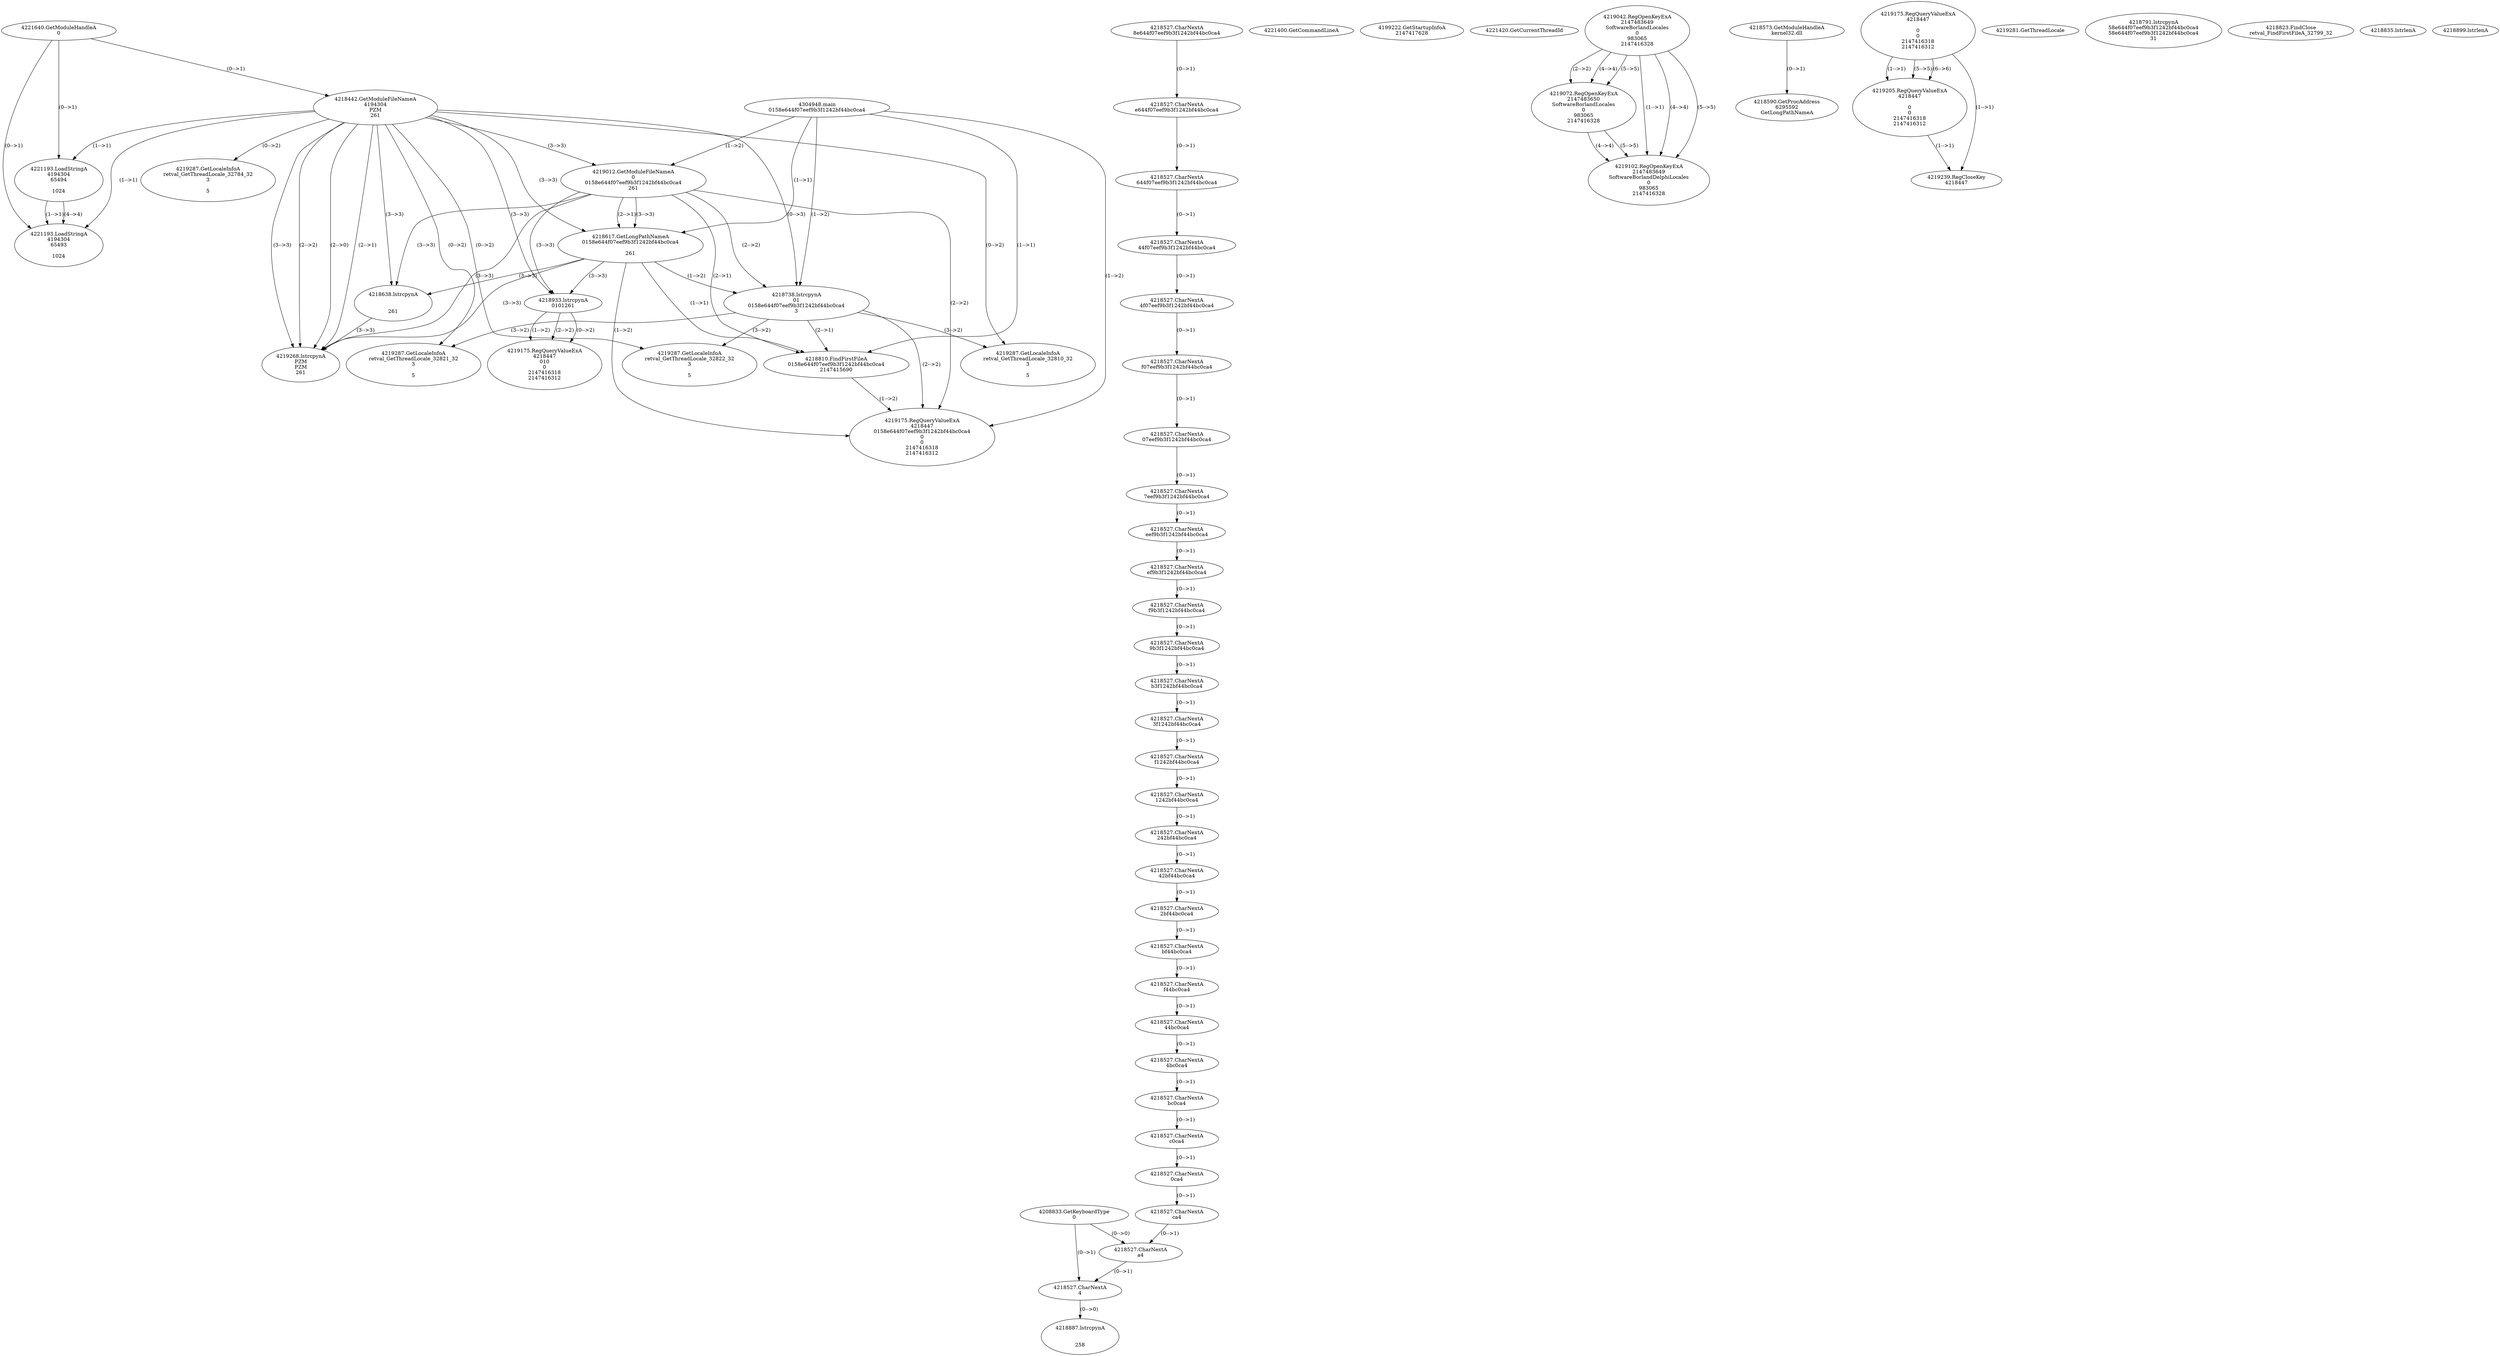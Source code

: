 // Global SCDG with merge call
digraph {
	0 [label="4304948.main
0158e644f07eef9b3f1242bf44bc0ca4"]
	1 [label="4221640.GetModuleHandleA
0"]
	2 [label="4208833.GetKeyboardType
0"]
	3 [label="4221400.GetCommandLineA
"]
	4 [label="4199222.GetStartupInfoA
2147417628"]
	5 [label="4221420.GetCurrentThreadId
"]
	6 [label="4218442.GetModuleFileNameA
4194304
PZM
261"]
	1 -> 6 [label="(0-->1)"]
	7 [label="4219012.GetModuleFileNameA
0
0158e644f07eef9b3f1242bf44bc0ca4
261"]
	0 -> 7 [label="(1-->2)"]
	6 -> 7 [label="(3-->3)"]
	8 [label="4219042.RegOpenKeyExA
2147483649
Software\Borland\Locales
0
983065
2147416328"]
	9 [label="4218573.GetModuleHandleA
kernel32.dll"]
	10 [label="4218590.GetProcAddress
6295592
GetLongPathNameA"]
	9 -> 10 [label="(0-->1)"]
	11 [label="4218617.GetLongPathNameA
0158e644f07eef9b3f1242bf44bc0ca4

261"]
	0 -> 11 [label="(1-->1)"]
	7 -> 11 [label="(2-->1)"]
	6 -> 11 [label="(3-->3)"]
	7 -> 11 [label="(3-->3)"]
	12 [label="4218638.lstrcpynA


261"]
	6 -> 12 [label="(3-->3)"]
	7 -> 12 [label="(3-->3)"]
	11 -> 12 [label="(3-->3)"]
	13 [label="4219175.RegQueryValueExA
4218447

0
0
2147416318
2147416312"]
	14 [label="4219205.RegQueryValueExA
4218447

0
0
2147416318
2147416312"]
	13 -> 14 [label="(1-->1)"]
	13 -> 14 [label="(5-->5)"]
	13 -> 14 [label="(6-->6)"]
	15 [label="4219239.RegCloseKey
4218447"]
	13 -> 15 [label="(1-->1)"]
	14 -> 15 [label="(1-->1)"]
	16 [label="4219268.lstrcpynA
PZM
PZM
261"]
	6 -> 16 [label="(2-->1)"]
	6 -> 16 [label="(2-->2)"]
	6 -> 16 [label="(3-->3)"]
	7 -> 16 [label="(3-->3)"]
	11 -> 16 [label="(3-->3)"]
	12 -> 16 [label="(3-->3)"]
	6 -> 16 [label="(2-->0)"]
	17 [label="4219281.GetThreadLocale
"]
	18 [label="4219287.GetLocaleInfoA
retval_GetThreadLocale_32784_32
3

5"]
	6 -> 18 [label="(0-->2)"]
	19 [label="4221193.LoadStringA
4194304
65494

1024"]
	1 -> 19 [label="(0-->1)"]
	6 -> 19 [label="(1-->1)"]
	20 [label="4221193.LoadStringA
4194304
65493

1024"]
	1 -> 20 [label="(0-->1)"]
	6 -> 20 [label="(1-->1)"]
	19 -> 20 [label="(1-->1)"]
	19 -> 20 [label="(4-->4)"]
	21 [label="4218738.lstrcpynA
01
0158e644f07eef9b3f1242bf44bc0ca4
3"]
	0 -> 21 [label="(1-->2)"]
	7 -> 21 [label="(2-->2)"]
	11 -> 21 [label="(1-->2)"]
	6 -> 21 [label="(0-->3)"]
	22 [label="4218527.CharNextA
8e644f07eef9b3f1242bf44bc0ca4"]
	23 [label="4218527.CharNextA
e644f07eef9b3f1242bf44bc0ca4"]
	22 -> 23 [label="(0-->1)"]
	24 [label="4218527.CharNextA
644f07eef9b3f1242bf44bc0ca4"]
	23 -> 24 [label="(0-->1)"]
	25 [label="4218527.CharNextA
44f07eef9b3f1242bf44bc0ca4"]
	24 -> 25 [label="(0-->1)"]
	26 [label="4218527.CharNextA
4f07eef9b3f1242bf44bc0ca4"]
	25 -> 26 [label="(0-->1)"]
	27 [label="4218527.CharNextA
f07eef9b3f1242bf44bc0ca4"]
	26 -> 27 [label="(0-->1)"]
	28 [label="4218527.CharNextA
07eef9b3f1242bf44bc0ca4"]
	27 -> 28 [label="(0-->1)"]
	29 [label="4218527.CharNextA
7eef9b3f1242bf44bc0ca4"]
	28 -> 29 [label="(0-->1)"]
	30 [label="4218527.CharNextA
eef9b3f1242bf44bc0ca4"]
	29 -> 30 [label="(0-->1)"]
	31 [label="4218527.CharNextA
ef9b3f1242bf44bc0ca4"]
	30 -> 31 [label="(0-->1)"]
	32 [label="4218527.CharNextA
f9b3f1242bf44bc0ca4"]
	31 -> 32 [label="(0-->1)"]
	33 [label="4218527.CharNextA
9b3f1242bf44bc0ca4"]
	32 -> 33 [label="(0-->1)"]
	34 [label="4218527.CharNextA
b3f1242bf44bc0ca4"]
	33 -> 34 [label="(0-->1)"]
	35 [label="4218527.CharNextA
3f1242bf44bc0ca4"]
	34 -> 35 [label="(0-->1)"]
	36 [label="4218527.CharNextA
f1242bf44bc0ca4"]
	35 -> 36 [label="(0-->1)"]
	37 [label="4218527.CharNextA
1242bf44bc0ca4"]
	36 -> 37 [label="(0-->1)"]
	38 [label="4218527.CharNextA
242bf44bc0ca4"]
	37 -> 38 [label="(0-->1)"]
	39 [label="4218527.CharNextA
42bf44bc0ca4"]
	38 -> 39 [label="(0-->1)"]
	40 [label="4218527.CharNextA
2bf44bc0ca4"]
	39 -> 40 [label="(0-->1)"]
	41 [label="4218527.CharNextA
bf44bc0ca4"]
	40 -> 41 [label="(0-->1)"]
	42 [label="4218527.CharNextA
f44bc0ca4"]
	41 -> 42 [label="(0-->1)"]
	43 [label="4218527.CharNextA
44bc0ca4"]
	42 -> 43 [label="(0-->1)"]
	44 [label="4218527.CharNextA
4bc0ca4"]
	43 -> 44 [label="(0-->1)"]
	45 [label="4218527.CharNextA
bc0ca4"]
	44 -> 45 [label="(0-->1)"]
	46 [label="4218527.CharNextA
c0ca4"]
	45 -> 46 [label="(0-->1)"]
	47 [label="4218527.CharNextA
0ca4"]
	46 -> 47 [label="(0-->1)"]
	48 [label="4218527.CharNextA
ca4"]
	47 -> 48 [label="(0-->1)"]
	49 [label="4218527.CharNextA
a4"]
	48 -> 49 [label="(0-->1)"]
	2 -> 49 [label="(0-->0)"]
	50 [label="4218527.CharNextA
4"]
	2 -> 50 [label="(0-->1)"]
	49 -> 50 [label="(0-->1)"]
	51 [label="4218791.lstrcpynA
58e644f07eef9b3f1242bf44bc0ca4
58e644f07eef9b3f1242bf44bc0ca4
31"]
	52 [label="4218810.FindFirstFileA
0158e644f07eef9b3f1242bf44bc0ca4
2147415690"]
	0 -> 52 [label="(1-->1)"]
	7 -> 52 [label="(2-->1)"]
	11 -> 52 [label="(1-->1)"]
	21 -> 52 [label="(2-->1)"]
	53 [label="4219175.RegQueryValueExA
4218447
0158e644f07eef9b3f1242bf44bc0ca4
0
0
2147416318
2147416312"]
	0 -> 53 [label="(1-->2)"]
	7 -> 53 [label="(2-->2)"]
	11 -> 53 [label="(1-->2)"]
	21 -> 53 [label="(2-->2)"]
	52 -> 53 [label="(1-->2)"]
	54 [label="4219287.GetLocaleInfoA
retval_GetThreadLocale_32821_32
3

5"]
	6 -> 54 [label="(0-->2)"]
	21 -> 54 [label="(3-->2)"]
	55 [label="4219072.RegOpenKeyExA
2147483650
Software\Borland\Locales
0
983065
2147416328"]
	8 -> 55 [label="(2-->2)"]
	8 -> 55 [label="(4-->4)"]
	8 -> 55 [label="(5-->5)"]
	56 [label="4219102.RegOpenKeyExA
2147483649
Software\Borland\Delphi\Locales
0
983065
2147416328"]
	8 -> 56 [label="(1-->1)"]
	8 -> 56 [label="(4-->4)"]
	55 -> 56 [label="(4-->4)"]
	8 -> 56 [label="(5-->5)"]
	55 -> 56 [label="(5-->5)"]
	57 [label="4219287.GetLocaleInfoA
retval_GetThreadLocale_32822_32
3

5"]
	6 -> 57 [label="(0-->2)"]
	21 -> 57 [label="(3-->2)"]
	58 [label="4218823.FindClose
retval_FindFirstFileA_32799_32"]
	59 [label="4218835.lstrlenA
"]
	60 [label="4218887.lstrcpynA


258"]
	50 -> 60 [label="(0-->0)"]
	61 [label="4218899.lstrlenA
"]
	62 [label="4218933.lstrcpynA
01\
01\
261"]
	6 -> 62 [label="(3-->3)"]
	7 -> 62 [label="(3-->3)"]
	11 -> 62 [label="(3-->3)"]
	63 [label="4219175.RegQueryValueExA
4218447
01\
0
0
2147416318
2147416312"]
	62 -> 63 [label="(1-->2)"]
	62 -> 63 [label="(2-->2)"]
	62 -> 63 [label="(0-->2)"]
	64 [label="4219287.GetLocaleInfoA
retval_GetThreadLocale_32810_32
3

5"]
	6 -> 64 [label="(0-->2)"]
	21 -> 64 [label="(3-->2)"]
}
